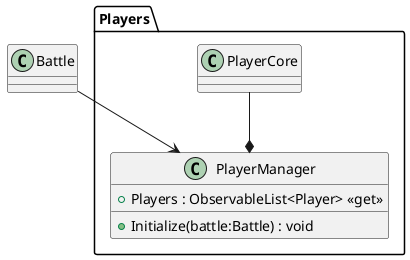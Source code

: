 @startuml
namespace Players{
class PlayerManager {
    + Players : ObservableList<Player> <<get>>
    + Initialize(battle:Battle) : void
}
}
Players.PlayerCore --* PlayerManager
Battle --> PlayerManager
@enduml
